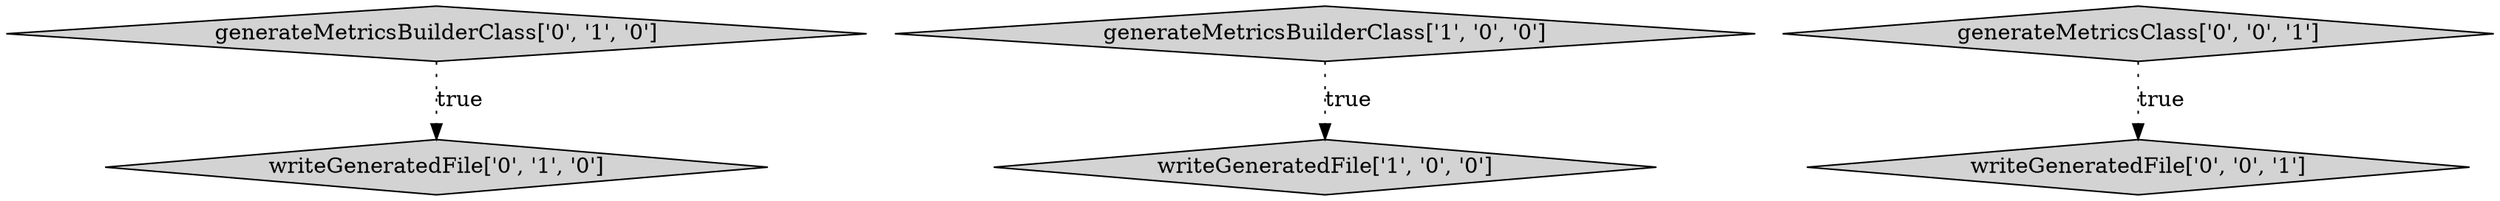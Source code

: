 digraph {
3 [style = filled, label = "writeGeneratedFile['0', '1', '0']", fillcolor = lightgray, shape = diamond image = "AAA0AAABBB2BBB"];
0 [style = filled, label = "generateMetricsBuilderClass['1', '0', '0']", fillcolor = lightgray, shape = diamond image = "AAA0AAABBB1BBB"];
4 [style = filled, label = "writeGeneratedFile['0', '0', '1']", fillcolor = lightgray, shape = diamond image = "AAA0AAABBB3BBB"];
5 [style = filled, label = "generateMetricsClass['0', '0', '1']", fillcolor = lightgray, shape = diamond image = "AAA0AAABBB3BBB"];
1 [style = filled, label = "writeGeneratedFile['1', '0', '0']", fillcolor = lightgray, shape = diamond image = "AAA0AAABBB1BBB"];
2 [style = filled, label = "generateMetricsBuilderClass['0', '1', '0']", fillcolor = lightgray, shape = diamond image = "AAA0AAABBB2BBB"];
5->4 [style = dotted, label="true"];
0->1 [style = dotted, label="true"];
2->3 [style = dotted, label="true"];
}
